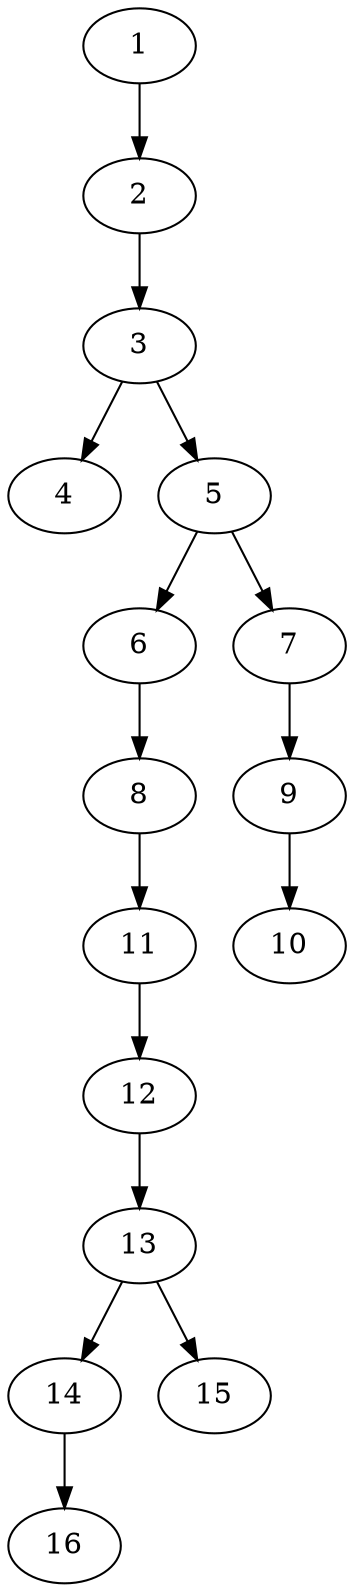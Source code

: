 // DAG (tier=1-easy, mode=data, n=16, ccr=0.304, fat=0.389, density=0.312, regular=0.754, jump=0.015, mindata=1048576, maxdata=8388608)
// DAG automatically generated by daggen at Sun Aug 24 16:33:32 2025
// /home/ermia/Project/Environments/daggen/bin/daggen --dot --ccr 0.304 --fat 0.389 --regular 0.754 --density 0.312 --jump 0.015 --mindata 1048576 --maxdata 8388608 -n 16 
digraph G {
  1 [size="264724234597054016", alpha="0.06", expect_size="132362117298527008"]
  1 -> 2 [size ="439953666342912"]
  2 [size="1045382673996867072", alpha="0.09", expect_size="522691336998433536"]
  2 -> 3 [size ="474883930718208"]
  3 [size="3009935629615104000", alpha="0.18", expect_size="1504967814807552000"]
  3 -> 4 [size ="16677391564800"]
  3 -> 5 [size ="16677391564800"]
  4 [size="7669889250598850", alpha="0.09", expect_size="3834944625299425"]
  5 [size="263071633291714720", alpha="0.19", expect_size="131535816645857360"]
  5 -> 6 [size ="103054258995200"]
  5 -> 7 [size ="103054258995200"]
  6 [size="13980814205511010", alpha="0.12", expect_size="6990407102755505"]
  6 -> 8 [size ="475136427819008"]
  7 [size="637906626219508", alpha="0.13", expect_size="318953313109754"]
  7 -> 9 [size ="78753057210368"]
  8 [size="2530488799125934", alpha="0.01", expect_size="1265244399562967"]
  8 -> 11 [size ="49045875720192"]
  9 [size="3829939657521772", alpha="0.16", expect_size="1914969828760886"]
  9 -> 10 [size ="442996424179712"]
  10 [size="260887720992178176000", alpha="0.16", expect_size="130443860496089088000"]
  11 [size="258849387447776384", alpha="0.16", expect_size="129424693723888192"]
  11 -> 12 [size ="134083543826432"]
  12 [size="3476399208391060", alpha="0.19", expect_size="1738199604195530"]
  12 -> 13 [size ="227351711449088"]
  13 [size="2189059824778477568", alpha="0.19", expect_size="1094529912389238784"]
  13 -> 14 [size ="13487405268992"]
  13 -> 15 [size ="13487405268992"]
  14 [size="220972849658421313536", alpha="0.19", expect_size="110486424829210656768"]
  14 -> 16 [size ="292403520995328"]
  15 [size="172814956935280704", alpha="0.10", expect_size="86407478467640352"]
  16 [size="374139074166817664", alpha="0.08", expect_size="187069537083408832"]
}